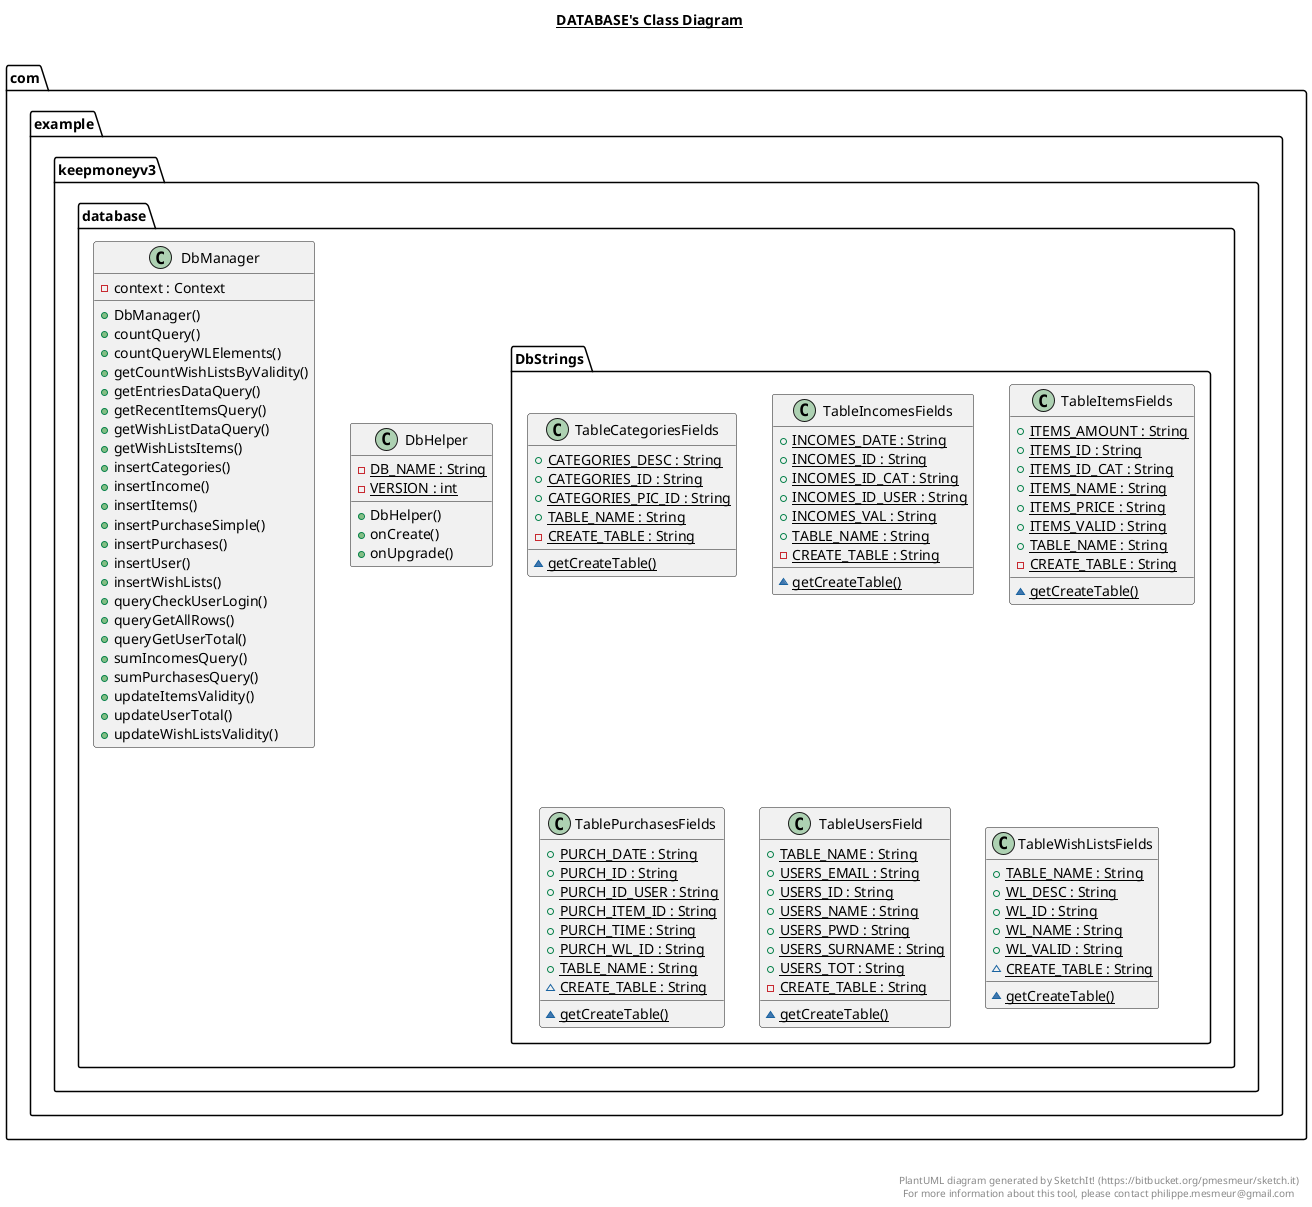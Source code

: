 @startuml

title __DATABASE's Class Diagram__\n

  namespace com.example.keepmoneyv3 {
    namespace database {
      class com.example.keepmoneyv3.database.DbHelper {
          {static} - DB_NAME : String
          {static} - VERSION : int
          + DbHelper()
          + onCreate()
          + onUpgrade()
      }
    }
  }
  

  namespace com.example.keepmoneyv3 {
    namespace database {
      class com.example.keepmoneyv3.database.DbManager {
          - context : Context
          + DbManager()
          + countQuery()
          + countQueryWLElements()
          + getCountWishListsByValidity()
          + getEntriesDataQuery()
          + getRecentItemsQuery()
          + getWishListDataQuery()
          + getWishListsItems()
          + insertCategories()
          + insertIncome()
          + insertItems()
          + insertPurchaseSimple()
          + insertPurchases()
          + insertUser()
          + insertWishLists()
          + queryCheckUserLogin()
          + queryGetAllRows()
          + queryGetUserTotal()
          + sumIncomesQuery()
          + sumPurchasesQuery()
          + updateItemsValidity()
          + updateUserTotal()
          + updateWishListsValidity()
      }
    }
  }
  


  namespace com.example.keepmoneyv3 {
    namespace database {
      class com.example.keepmoneyv3.database.DbStrings.TableCategoriesFields {
          {static} + CATEGORIES_DESC : String
          {static} + CATEGORIES_ID : String
          {static} + CATEGORIES_PIC_ID : String
          {static} + TABLE_NAME : String
          {static} - CREATE_TABLE : String
          {static} ~ getCreateTable()
      }
    }
  }
  

  namespace com.example.keepmoneyv3 {
    namespace database {
      class com.example.keepmoneyv3.database.DbStrings.TableIncomesFields {
          {static} + INCOMES_DATE : String
          {static} + INCOMES_ID : String
          {static} + INCOMES_ID_CAT : String
          {static} + INCOMES_ID_USER : String
          {static} + INCOMES_VAL : String
          {static} + TABLE_NAME : String
          {static} - CREATE_TABLE : String
          {static} ~ getCreateTable()
      }
    }
  }
  

  namespace com.example.keepmoneyv3 {
    namespace database {
      class com.example.keepmoneyv3.database.DbStrings.TableItemsFields {
          {static} + ITEMS_AMOUNT : String
          {static} + ITEMS_ID : String
          {static} + ITEMS_ID_CAT : String
          {static} + ITEMS_NAME : String
          {static} + ITEMS_PRICE : String
          {static} + ITEMS_VALID : String
          {static} + TABLE_NAME : String
          {static} - CREATE_TABLE : String
          {static} ~ getCreateTable()
      }
    }
  }
  

  namespace com.example.keepmoneyv3 {
    namespace database {
      class com.example.keepmoneyv3.database.DbStrings.TablePurchasesFields {
          {static} + PURCH_DATE : String
          {static} + PURCH_ID : String
          {static} + PURCH_ID_USER : String
          {static} + PURCH_ITEM_ID : String
          {static} + PURCH_TIME : String
          {static} + PURCH_WL_ID : String
          {static} + TABLE_NAME : String
          {static} ~ CREATE_TABLE : String
          {static} ~ getCreateTable()
      }
    }
  }
  

  namespace com.example.keepmoneyv3 {
    namespace database {
      class com.example.keepmoneyv3.database.DbStrings.TableUsersField {
          {static} + TABLE_NAME : String
          {static} + USERS_EMAIL : String
          {static} + USERS_ID : String
          {static} + USERS_NAME : String
          {static} + USERS_PWD : String
          {static} + USERS_SURNAME : String
          {static} + USERS_TOT : String
          {static} - CREATE_TABLE : String
          {static} ~ getCreateTable()
      }
    }
  }
  

  namespace com.example.keepmoneyv3 {
    namespace database {
      class com.example.keepmoneyv3.database.DbStrings.TableWishListsFields {
          {static} + TABLE_NAME : String
          {static} + WL_DESC : String
          {static} + WL_ID : String
          {static} + WL_NAME : String
          {static} + WL_VALID : String
          {static} ~ CREATE_TABLE : String
          {static} ~ getCreateTable()
      }
    }
  }


right footer


PlantUML diagram generated by SketchIt! (https://bitbucket.org/pmesmeur/sketch.it)
For more information about this tool, please contact philippe.mesmeur@gmail.com
endfooter

@enduml

